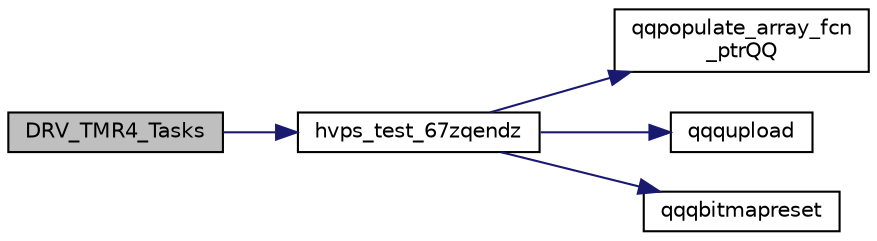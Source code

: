 digraph "DRV_TMR4_Tasks"
{
  edge [fontname="Helvetica",fontsize="10",labelfontname="Helvetica",labelfontsize="10"];
  node [fontname="Helvetica",fontsize="10",shape=record];
  rankdir="LR";
  Node452 [label="DRV_TMR4_Tasks",height=0.2,width=0.4,color="black", fillcolor="grey75", style="filled", fontcolor="black"];
  Node452 -> Node453 [color="midnightblue",fontsize="10",style="solid",fontname="Helvetica"];
  Node453 [label="hvps_test_67zqendz",height=0.2,width=0.4,color="black", fillcolor="white", style="filled",URL="$inszt__hvps__test_8c.html#ad8c587bedb05e758a49e8e760fa00bff"];
  Node453 -> Node454 [color="midnightblue",fontsize="10",style="solid",fontname="Helvetica"];
  Node454 [label="qqpopulate_array_fcn\l_ptrQQ",height=0.2,width=0.4,color="black", fillcolor="white", style="filled",URL="$inszt__hvps__test_8c.html#a4ad6fa1bb94fc1c3ac2dc30925106081"];
  Node453 -> Node455 [color="midnightblue",fontsize="10",style="solid",fontname="Helvetica"];
  Node455 [label="qqqupload",height=0.2,width=0.4,color="black", fillcolor="white", style="filled",URL="$inszt__hvps__test_8c.html#a109761d7f84a96b5606e507bace276b5"];
  Node453 -> Node456 [color="midnightblue",fontsize="10",style="solid",fontname="Helvetica"];
  Node456 [label="qqqbitmapreset",height=0.2,width=0.4,color="black", fillcolor="white", style="filled",URL="$inszt__hvps__test_8c.html#a5688fceaed93ba591e78ee15ccb0187f"];
}
